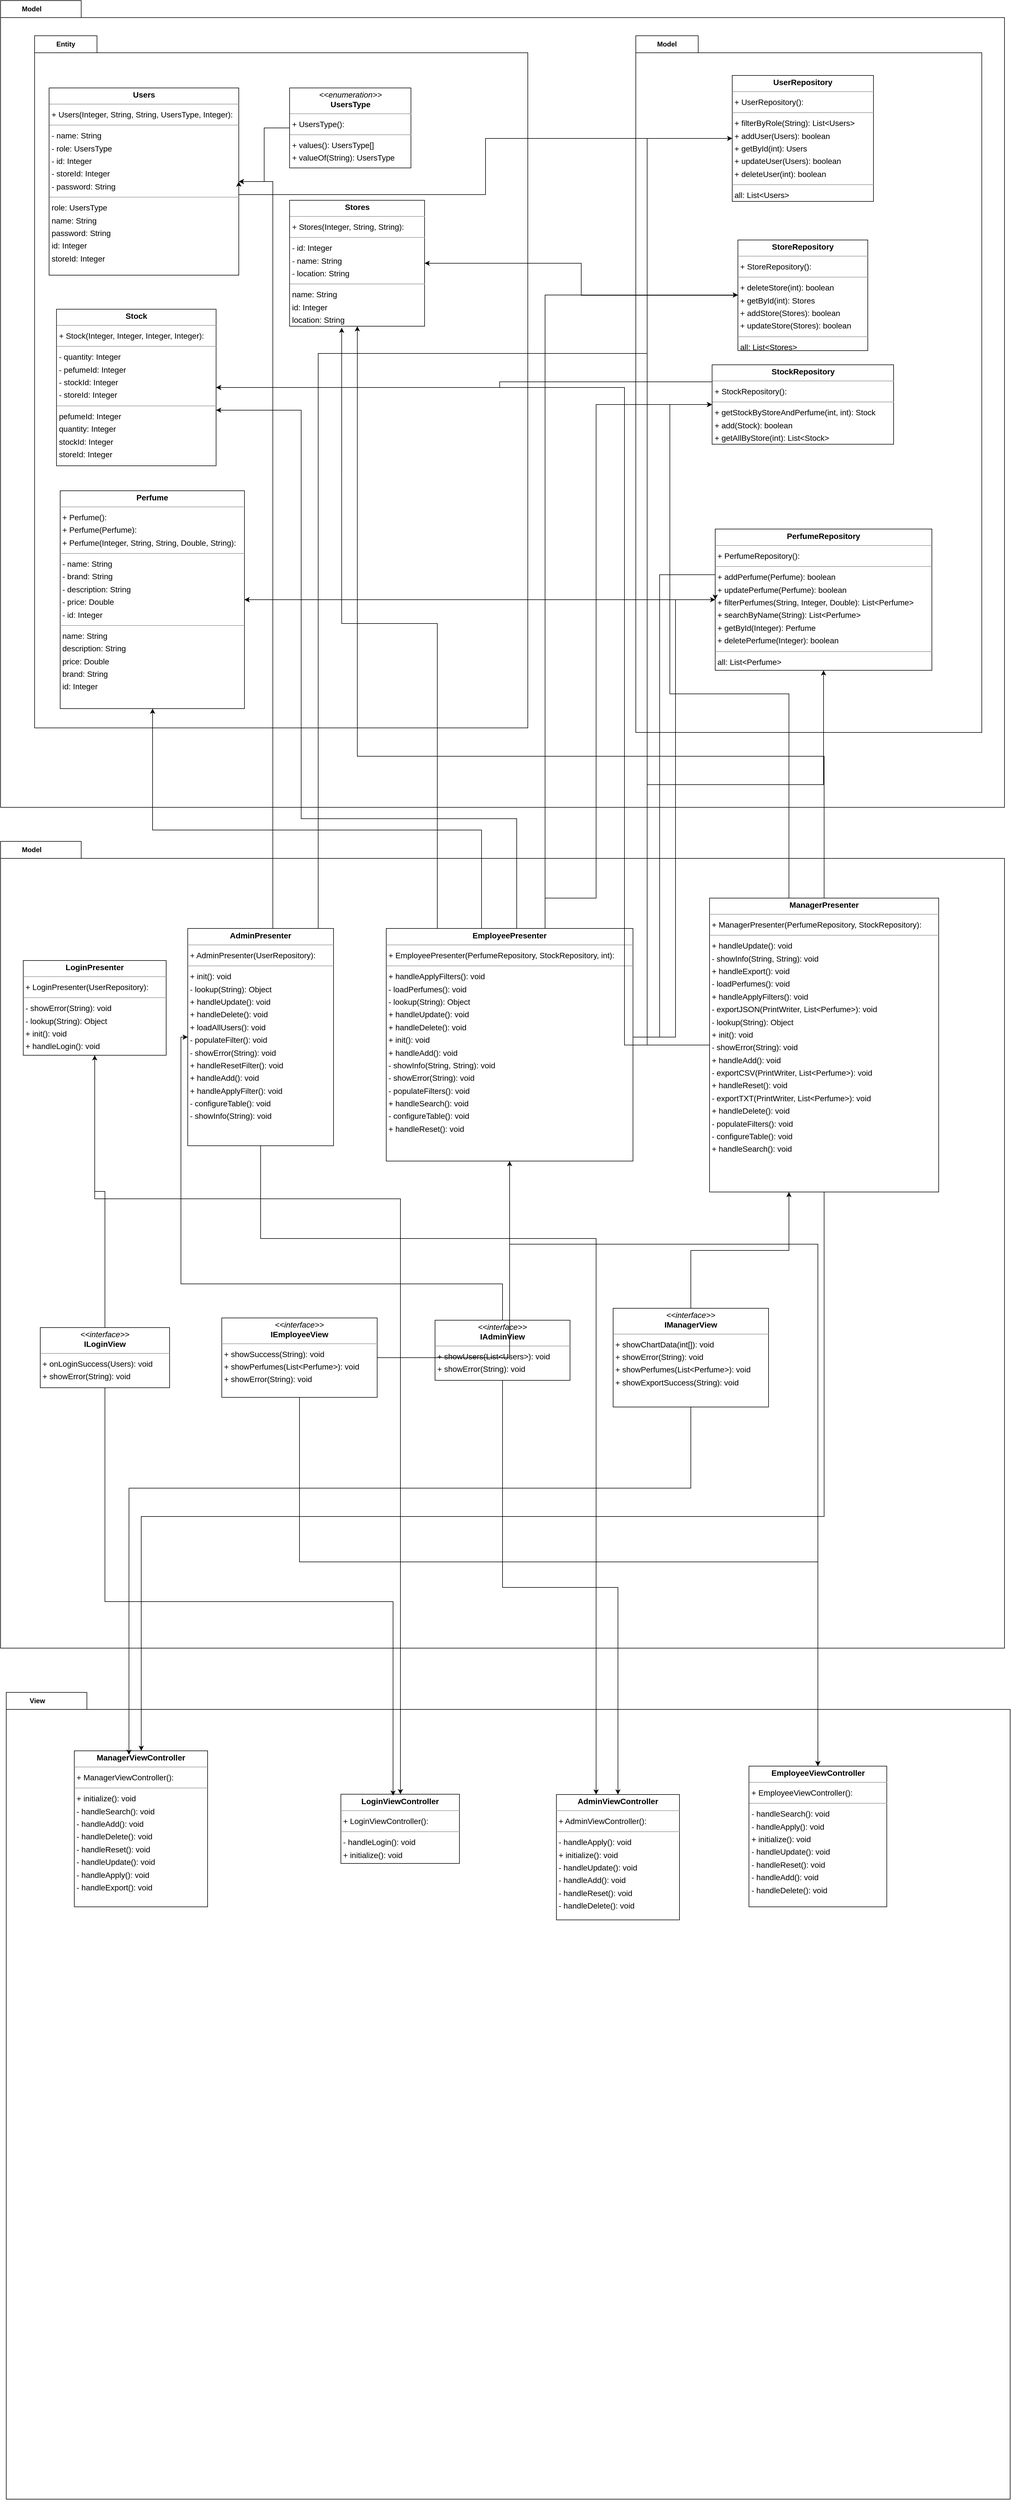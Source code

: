 <mxfile version="27.0.9">
  <diagram id="vB0ULoWuFr-RVPqRPjct" name="Page-1">
    <mxGraphModel dx="1405" dy="365" grid="1" gridSize="10" guides="1" tooltips="1" connect="1" arrows="1" fold="1" page="0" pageScale="1" pageWidth="850" pageHeight="1100" background="none" math="0" shadow="0">
      <root>
        <mxCell id="0" />
        <mxCell id="1" parent="0" />
        <mxCell id="8f1z-NfyuTeYd83FFEyt-1" value="Model" style="shape=folder;fontStyle=1;tabWidth=110;tabHeight=30;tabPosition=left;html=1;boundedLbl=1;labelInHeader=1;container=1;collapsible=0;whiteSpace=wrap;" vertex="1" parent="1">
          <mxGeometry x="1200" y="1548" width="1770" height="1422" as="geometry" />
        </mxCell>
        <mxCell id="8f1z-NfyuTeYd83FFEyt-2" value="" style="html=1;strokeColor=none;resizeWidth=1;resizeHeight=1;fillColor=none;part=1;connectable=0;allowArrows=0;deletable=0;whiteSpace=wrap;" vertex="1" parent="8f1z-NfyuTeYd83FFEyt-1">
          <mxGeometry width="1770" height="995.4" relative="1" as="geometry">
            <mxPoint y="30" as="offset" />
          </mxGeometry>
        </mxCell>
        <mxCell id="8f1z-NfyuTeYd83FFEyt-3" value="Entity" style="shape=folder;fontStyle=1;tabWidth=110;tabHeight=30;tabPosition=left;html=1;boundedLbl=1;labelInHeader=1;container=1;collapsible=0;whiteSpace=wrap;" vertex="1" parent="8f1z-NfyuTeYd83FFEyt-1">
          <mxGeometry x="60" y="62" width="869.55" height="1220" as="geometry" />
        </mxCell>
        <mxCell id="8f1z-NfyuTeYd83FFEyt-4" value="" style="html=1;strokeColor=none;resizeWidth=1;resizeHeight=1;fillColor=none;part=1;connectable=0;allowArrows=0;deletable=0;whiteSpace=wrap;" vertex="1" parent="8f1z-NfyuTeYd83FFEyt-3">
          <mxGeometry width="835.581" height="854" relative="1" as="geometry">
            <mxPoint y="30" as="offset" />
          </mxGeometry>
        </mxCell>
        <mxCell id="node19" value="&lt;p style=&quot;margin:0px;margin-top:4px;text-align:center;&quot;&gt;&lt;b&gt;Users&lt;/b&gt;&lt;/p&gt;&lt;hr size=&quot;1&quot;/&gt;&lt;p style=&quot;margin:0 0 0 4px;line-height:1.6;&quot;&gt;+ Users(Integer, String, String, UsersType, Integer): &lt;/p&gt;&lt;hr size=&quot;1&quot;/&gt;&lt;p style=&quot;margin:0 0 0 4px;line-height:1.6;&quot;&gt;- name: String&lt;br/&gt;- role: UsersType&lt;br/&gt;- id: Integer&lt;br/&gt;- storeId: Integer&lt;br/&gt;- password: String&lt;/p&gt;&lt;hr size=&quot;1&quot;/&gt;&lt;p style=&quot;margin:0 0 0 4px;line-height:1.6;&quot;&gt; role: UsersType&lt;br/&gt; name: String&lt;br/&gt; password: String&lt;br/&gt; id: Integer&lt;br/&gt; storeId: Integer&lt;/p&gt;" style="verticalAlign=top;align=left;overflow=fill;fontSize=14;fontFamily=Helvetica;html=1;rounded=0;shadow=0;comic=0;labelBackgroundColor=none;strokeWidth=1;" parent="8f1z-NfyuTeYd83FFEyt-3" vertex="1">
          <mxGeometry x="25.54" y="92" width="334.46" height="330" as="geometry" />
        </mxCell>
        <mxCell id="node16" value="&lt;p style=&quot;margin:0px;margin-top:4px;text-align:center;&quot;&gt;&lt;b&gt;Stock&lt;/b&gt;&lt;/p&gt;&lt;hr size=&quot;1&quot;/&gt;&lt;p style=&quot;margin:0 0 0 4px;line-height:1.6;&quot;&gt;+ Stock(Integer, Integer, Integer, Integer): &lt;/p&gt;&lt;hr size=&quot;1&quot;/&gt;&lt;p style=&quot;margin:0 0 0 4px;line-height:1.6;&quot;&gt;- quantity: Integer&lt;br/&gt;- pefumeId: Integer&lt;br/&gt;- stockId: Integer&lt;br/&gt;- storeId: Integer&lt;/p&gt;&lt;hr size=&quot;1&quot;/&gt;&lt;p style=&quot;margin:0 0 0 4px;line-height:1.6;&quot;&gt; pefumeId: Integer&lt;br/&gt; quantity: Integer&lt;br/&gt; stockId: Integer&lt;br/&gt; storeId: Integer&lt;/p&gt;" style="verticalAlign=top;align=left;overflow=fill;fontSize=14;fontFamily=Helvetica;html=1;rounded=0;shadow=0;comic=0;labelBackgroundColor=none;strokeWidth=1;" parent="8f1z-NfyuTeYd83FFEyt-3" vertex="1">
          <mxGeometry x="38.61" y="482" width="281.39" height="276" as="geometry" />
        </mxCell>
        <mxCell id="node20" value="&lt;p style=&quot;margin:0px;margin-top:4px;text-align:center;&quot;&gt;&lt;b&gt;Perfume&lt;/b&gt;&lt;/p&gt;&lt;hr size=&quot;1&quot;/&gt;&lt;p style=&quot;margin:0 0 0 4px;line-height:1.6;&quot;&gt;+ Perfume(): &lt;br/&gt;+ Perfume(Perfume): &lt;br/&gt;+ Perfume(Integer, String, String, Double, String): &lt;/p&gt;&lt;hr size=&quot;1&quot;/&gt;&lt;p style=&quot;margin:0 0 0 4px;line-height:1.6;&quot;&gt;- name: String&lt;br/&gt;- brand: String&lt;br/&gt;- description: String&lt;br/&gt;- price: Double&lt;br/&gt;- id: Integer&lt;/p&gt;&lt;hr size=&quot;1&quot;/&gt;&lt;p style=&quot;margin:0 0 0 4px;line-height:1.6;&quot;&gt; name: String&lt;br/&gt; description: String&lt;br/&gt; price: Double&lt;br/&gt; brand: String&lt;br/&gt; id: Integer&lt;/p&gt;" style="verticalAlign=top;align=left;overflow=fill;fontSize=14;fontFamily=Helvetica;html=1;rounded=0;shadow=0;comic=0;labelBackgroundColor=none;strokeWidth=1;" parent="8f1z-NfyuTeYd83FFEyt-3" vertex="1">
          <mxGeometry x="45.14" y="802" width="324.86" height="384" as="geometry" />
        </mxCell>
        <mxCell id="node7" value="&lt;p style=&quot;margin:0px;margin-top:4px;text-align:center;&quot;&gt;&lt;b&gt;Stores&lt;/b&gt;&lt;/p&gt;&lt;hr size=&quot;1&quot;/&gt;&lt;p style=&quot;margin:0 0 0 4px;line-height:1.6;&quot;&gt;+ Stores(Integer, String, String): &lt;/p&gt;&lt;hr size=&quot;1&quot;/&gt;&lt;p style=&quot;margin:0 0 0 4px;line-height:1.6;&quot;&gt;- id: Integer&lt;br/&gt;- name: String&lt;br/&gt;- location: String&lt;/p&gt;&lt;hr size=&quot;1&quot;/&gt;&lt;p style=&quot;margin:0 0 0 4px;line-height:1.6;&quot;&gt; name: String&lt;br/&gt; id: Integer&lt;br/&gt; location: String&lt;/p&gt;" style="verticalAlign=top;align=left;overflow=fill;fontSize=14;fontFamily=Helvetica;html=1;rounded=0;shadow=0;comic=0;labelBackgroundColor=none;strokeWidth=1;" parent="8f1z-NfyuTeYd83FFEyt-3" vertex="1">
          <mxGeometry x="449.55" y="290" width="238" height="222" as="geometry" />
        </mxCell>
        <mxCell id="8f1z-NfyuTeYd83FFEyt-6" style="edgeStyle=orthogonalEdgeStyle;rounded=0;orthogonalLoop=1;jettySize=auto;html=1;" edge="1" parent="8f1z-NfyuTeYd83FFEyt-3" source="node4" target="node19">
          <mxGeometry relative="1" as="geometry" />
        </mxCell>
        <mxCell id="node4" value="&lt;p style=&quot;margin:0px;margin-top:4px;text-align:center;&quot;&gt;&lt;i&gt;&amp;lt;&amp;lt;enumeration&amp;gt;&amp;gt;&lt;/i&gt;&lt;br/&gt;&lt;b&gt;UsersType&lt;/b&gt;&lt;/p&gt;&lt;hr size=&quot;1&quot;/&gt;&lt;p style=&quot;margin:0 0 0 4px;line-height:1.6;&quot;&gt;+ UsersType(): &lt;/p&gt;&lt;hr size=&quot;1&quot;/&gt;&lt;p style=&quot;margin:0 0 0 4px;line-height:1.6;&quot;&gt;+ values(): UsersType[]&lt;br/&gt;+ valueOf(String): UsersType&lt;/p&gt;" style="verticalAlign=top;align=left;overflow=fill;fontSize=14;fontFamily=Helvetica;html=1;rounded=0;shadow=0;comic=0;labelBackgroundColor=none;strokeWidth=1;" parent="8f1z-NfyuTeYd83FFEyt-3" vertex="1">
          <mxGeometry x="449.55" y="92" width="214" height="141" as="geometry" />
        </mxCell>
        <mxCell id="8f1z-NfyuTeYd83FFEyt-7" value="Model" style="shape=folder;fontStyle=1;tabWidth=110;tabHeight=30;tabPosition=left;html=1;boundedLbl=1;labelInHeader=1;container=1;collapsible=0;whiteSpace=wrap;" vertex="1" parent="8f1z-NfyuTeYd83FFEyt-1">
          <mxGeometry x="1120" y="62" width="610" height="1228" as="geometry" />
        </mxCell>
        <mxCell id="8f1z-NfyuTeYd83FFEyt-8" value="" style="html=1;strokeColor=none;resizeWidth=1;resizeHeight=1;fillColor=none;part=1;connectable=0;allowArrows=0;deletable=0;whiteSpace=wrap;" vertex="1" parent="8f1z-NfyuTeYd83FFEyt-7">
          <mxGeometry width="610" height="859.6" relative="1" as="geometry">
            <mxPoint y="30" as="offset" />
          </mxGeometry>
        </mxCell>
        <mxCell id="node18" value="&lt;p style=&quot;margin:0px;margin-top:4px;text-align:center;&quot;&gt;&lt;b&gt;UserRepository&lt;/b&gt;&lt;/p&gt;&lt;hr size=&quot;1&quot;/&gt;&lt;p style=&quot;margin:0 0 0 4px;line-height:1.6;&quot;&gt;+ UserRepository(): &lt;/p&gt;&lt;hr size=&quot;1&quot;/&gt;&lt;p style=&quot;margin:0 0 0 4px;line-height:1.6;&quot;&gt;+ filterByRole(String): List&amp;lt;Users&amp;gt;&lt;br/&gt;+ addUser(Users): boolean&lt;br/&gt;+ getById(int): Users&lt;br/&gt;+ updateUser(Users): boolean&lt;br/&gt;+ deleteUser(int): boolean&lt;/p&gt;&lt;hr size=&quot;1&quot;/&gt;&lt;p style=&quot;margin:0 0 0 4px;line-height:1.6;&quot;&gt; all: List&amp;lt;Users&amp;gt;&lt;/p&gt;" style="verticalAlign=top;align=left;overflow=fill;fontSize=14;fontFamily=Helvetica;html=1;rounded=0;shadow=0;comic=0;labelBackgroundColor=none;strokeWidth=1;" parent="8f1z-NfyuTeYd83FFEyt-7" vertex="1">
          <mxGeometry x="170" y="70" width="249" height="222" as="geometry" />
        </mxCell>
        <mxCell id="node13" value="&lt;p style=&quot;margin:0px;margin-top:4px;text-align:center;&quot;&gt;&lt;b&gt;StoreRepository&lt;/b&gt;&lt;/p&gt;&lt;hr size=&quot;1&quot;/&gt;&lt;p style=&quot;margin:0 0 0 4px;line-height:1.6;&quot;&gt;+ StoreRepository(): &lt;/p&gt;&lt;hr size=&quot;1&quot;/&gt;&lt;p style=&quot;margin:0 0 0 4px;line-height:1.6;&quot;&gt;+ deleteStore(int): boolean&lt;br/&gt;+ getById(int): Stores&lt;br/&gt;+ addStore(Stores): boolean&lt;br/&gt;+ updateStore(Stores): boolean&lt;/p&gt;&lt;hr size=&quot;1&quot;/&gt;&lt;p style=&quot;margin:0 0 0 4px;line-height:1.6;&quot;&gt; all: List&amp;lt;Stores&amp;gt;&lt;/p&gt;" style="verticalAlign=top;align=left;overflow=fill;fontSize=14;fontFamily=Helvetica;html=1;rounded=0;shadow=0;comic=0;labelBackgroundColor=none;strokeWidth=1;" parent="8f1z-NfyuTeYd83FFEyt-7" vertex="1">
          <mxGeometry x="180" y="360" width="229" height="195" as="geometry" />
        </mxCell>
        <mxCell id="node11" value="&lt;p style=&quot;margin:0px;margin-top:4px;text-align:center;&quot;&gt;&lt;b&gt;PerfumeRepository&lt;/b&gt;&lt;/p&gt;&lt;hr size=&quot;1&quot;/&gt;&lt;p style=&quot;margin:0 0 0 4px;line-height:1.6;&quot;&gt;+ PerfumeRepository(): &lt;/p&gt;&lt;hr size=&quot;1&quot;/&gt;&lt;p style=&quot;margin:0 0 0 4px;line-height:1.6;&quot;&gt;+ addPerfume(Perfume): boolean&lt;br/&gt;+ updatePerfume(Perfume): boolean&lt;br/&gt;+ filterPerfumes(String, Integer, Double): List&amp;lt;Perfume&amp;gt;&lt;br/&gt;+ searchByName(String): List&amp;lt;Perfume&amp;gt;&lt;br/&gt;+ getById(Integer): Perfume&lt;br/&gt;+ deletePerfume(Integer): boolean&lt;/p&gt;&lt;hr size=&quot;1&quot;/&gt;&lt;p style=&quot;margin:0 0 0 4px;line-height:1.6;&quot;&gt; all: List&amp;lt;Perfume&amp;gt;&lt;/p&gt;" style="verticalAlign=top;align=left;overflow=fill;fontSize=14;fontFamily=Helvetica;html=1;rounded=0;shadow=0;comic=0;labelBackgroundColor=none;strokeWidth=1;" parent="8f1z-NfyuTeYd83FFEyt-7" vertex="1">
          <mxGeometry x="140" y="869.5" width="382" height="249" as="geometry" />
        </mxCell>
        <mxCell id="node14" value="&lt;p style=&quot;margin:0px;margin-top:4px;text-align:center;&quot;&gt;&lt;b&gt;StockRepository&lt;/b&gt;&lt;/p&gt;&lt;hr size=&quot;1&quot;/&gt;&lt;p style=&quot;margin:0 0 0 4px;line-height:1.6;&quot;&gt;+ StockRepository(): &lt;/p&gt;&lt;hr size=&quot;1&quot;/&gt;&lt;p style=&quot;margin:0 0 0 4px;line-height:1.6;&quot;&gt;+ getStockByStoreAndPerfume(int, int): Stock&lt;br/&gt;+ add(Stock): boolean&lt;br/&gt;+ getAllByStore(int): List&amp;lt;Stock&amp;gt;&lt;/p&gt;" style="verticalAlign=top;align=left;overflow=fill;fontSize=14;fontFamily=Helvetica;html=1;rounded=0;shadow=0;comic=0;labelBackgroundColor=none;strokeWidth=1;" parent="8f1z-NfyuTeYd83FFEyt-7" vertex="1">
          <mxGeometry x="134.5" y="580" width="320" height="140" as="geometry" />
        </mxCell>
        <mxCell id="8f1z-NfyuTeYd83FFEyt-9" style="edgeStyle=orthogonalEdgeStyle;rounded=0;orthogonalLoop=1;jettySize=auto;html=1;entryX=1;entryY=0.5;entryDx=0;entryDy=0;" edge="1" parent="8f1z-NfyuTeYd83FFEyt-1" source="node18" target="node19">
          <mxGeometry relative="1" as="geometry">
            <Array as="points">
              <mxPoint x="855" y="243" />
              <mxPoint x="855" y="342" />
              <mxPoint x="420" y="342" />
            </Array>
          </mxGeometry>
        </mxCell>
        <mxCell id="8f1z-NfyuTeYd83FFEyt-10" style="edgeStyle=orthogonalEdgeStyle;rounded=0;orthogonalLoop=1;jettySize=auto;html=1;" edge="1" parent="8f1z-NfyuTeYd83FFEyt-1" source="node13" target="node7">
          <mxGeometry relative="1" as="geometry" />
        </mxCell>
        <mxCell id="8f1z-NfyuTeYd83FFEyt-11" style="edgeStyle=orthogonalEdgeStyle;rounded=0;orthogonalLoop=1;jettySize=auto;html=1;entryX=1;entryY=0.5;entryDx=0;entryDy=0;" edge="1" parent="8f1z-NfyuTeYd83FFEyt-1" source="node11" target="node20">
          <mxGeometry relative="1" as="geometry" />
        </mxCell>
        <mxCell id="8f1z-NfyuTeYd83FFEyt-12" style="edgeStyle=orthogonalEdgeStyle;rounded=0;orthogonalLoop=1;jettySize=auto;html=1;entryX=1;entryY=0.5;entryDx=0;entryDy=0;" edge="1" parent="8f1z-NfyuTeYd83FFEyt-1" source="node14" target="node16">
          <mxGeometry relative="1" as="geometry">
            <Array as="points">
              <mxPoint x="1415" y="672" />
              <mxPoint x="880" y="672" />
              <mxPoint x="880" y="682" />
            </Array>
          </mxGeometry>
        </mxCell>
        <mxCell id="8f1z-NfyuTeYd83FFEyt-13" value="Model" style="shape=folder;fontStyle=1;tabWidth=110;tabHeight=30;tabPosition=left;html=1;boundedLbl=1;labelInHeader=1;container=1;collapsible=0;whiteSpace=wrap;" vertex="1" parent="1">
          <mxGeometry x="1200" y="3030" width="1770" height="1422" as="geometry" />
        </mxCell>
        <mxCell id="8f1z-NfyuTeYd83FFEyt-14" value="" style="html=1;strokeColor=none;resizeWidth=1;resizeHeight=1;fillColor=none;part=1;connectable=0;allowArrows=0;deletable=0;whiteSpace=wrap;" vertex="1" parent="8f1z-NfyuTeYd83FFEyt-13">
          <mxGeometry width="1770" height="995.4" relative="1" as="geometry">
            <mxPoint y="30" as="offset" />
          </mxGeometry>
        </mxCell>
        <mxCell id="node15" value="&lt;p style=&quot;margin:0px;margin-top:4px;text-align:center;&quot;&gt;&lt;b&gt;AdminPresenter&lt;/b&gt;&lt;/p&gt;&lt;hr size=&quot;1&quot;/&gt;&lt;p style=&quot;margin:0 0 0 4px;line-height:1.6;&quot;&gt;+ AdminPresenter(UserRepository): &lt;/p&gt;&lt;hr size=&quot;1&quot;/&gt;&lt;p style=&quot;margin:0 0 0 4px;line-height:1.6;&quot;&gt;+ init(): void&lt;br/&gt;- lookup(String): Object&lt;br/&gt;+ handleUpdate(): void&lt;br/&gt;+ handleDelete(): void&lt;br/&gt;+ loadAllUsers(): void&lt;br/&gt;- populateFilter(): void&lt;br/&gt;- showError(String): void&lt;br/&gt;+ handleResetFilter(): void&lt;br/&gt;+ handleAdd(): void&lt;br/&gt;+ handleApplyFilter(): void&lt;br/&gt;- configureTable(): void&lt;br/&gt;- showInfo(String): void&lt;/p&gt;" style="verticalAlign=top;align=left;overflow=fill;fontSize=14;fontFamily=Helvetica;html=1;rounded=0;shadow=0;comic=0;labelBackgroundColor=none;strokeWidth=1;" parent="8f1z-NfyuTeYd83FFEyt-13" vertex="1">
          <mxGeometry x="330.0" y="153.5" width="257" height="383" as="geometry" />
        </mxCell>
        <mxCell id="node17" value="&lt;p style=&quot;margin:0px;margin-top:4px;text-align:center;&quot;&gt;&lt;b&gt;EmployeePresenter&lt;/b&gt;&lt;/p&gt;&lt;hr size=&quot;1&quot;/&gt;&lt;p style=&quot;margin:0 0 0 4px;line-height:1.6;&quot;&gt;+ EmployeePresenter(PerfumeRepository, StockRepository, int): &lt;/p&gt;&lt;hr size=&quot;1&quot;/&gt;&lt;p style=&quot;margin:0 0 0 4px;line-height:1.6;&quot;&gt;+ handleApplyFilters(): void&lt;br/&gt;- loadPerfumes(): void&lt;br/&gt;- lookup(String): Object&lt;br/&gt;+ handleUpdate(): void&lt;br/&gt;+ handleDelete(): void&lt;br/&gt;+ init(): void&lt;br/&gt;+ handleAdd(): void&lt;br/&gt;- showInfo(String, String): void&lt;br/&gt;- showError(String): void&lt;br/&gt;- populateFilters(): void&lt;br/&gt;+ handleSearch(): void&lt;br/&gt;- configureTable(): void&lt;br/&gt;+ handleReset(): void&lt;/p&gt;" style="verticalAlign=top;align=left;overflow=fill;fontSize=14;fontFamily=Helvetica;html=1;rounded=0;shadow=0;comic=0;labelBackgroundColor=none;strokeWidth=1;" parent="8f1z-NfyuTeYd83FFEyt-13" vertex="1">
          <mxGeometry x="680" y="153.5" width="435" height="410" as="geometry" />
        </mxCell>
        <mxCell id="node1" value="&lt;p style=&quot;margin:0px;margin-top:4px;text-align:center;&quot;&gt;&lt;b&gt;ManagerPresenter&lt;/b&gt;&lt;/p&gt;&lt;hr size=&quot;1&quot;/&gt;&lt;p style=&quot;margin:0 0 0 4px;line-height:1.6;&quot;&gt;+ ManagerPresenter(PerfumeRepository, StockRepository): &lt;/p&gt;&lt;hr size=&quot;1&quot;/&gt;&lt;p style=&quot;margin:0 0 0 4px;line-height:1.6;&quot;&gt;+ handleUpdate(): void&lt;br/&gt;- showInfo(String, String): void&lt;br/&gt;+ handleExport(): void&lt;br/&gt;- loadPerfumes(): void&lt;br/&gt;+ handleApplyFilters(): void&lt;br/&gt;- exportJSON(PrintWriter, List&amp;lt;Perfume&amp;gt;): void&lt;br/&gt;- lookup(String): Object&lt;br/&gt;+ init(): void&lt;br/&gt;- showError(String): void&lt;br/&gt;+ handleAdd(): void&lt;br/&gt;- exportCSV(PrintWriter, List&amp;lt;Perfume&amp;gt;): void&lt;br/&gt;+ handleReset(): void&lt;br/&gt;- exportTXT(PrintWriter, List&amp;lt;Perfume&amp;gt;): void&lt;br/&gt;+ handleDelete(): void&lt;br/&gt;- populateFilters(): void&lt;br/&gt;- configureTable(): void&lt;br/&gt;+ handleSearch(): void&lt;/p&gt;" style="verticalAlign=top;align=left;overflow=fill;fontSize=14;fontFamily=Helvetica;html=1;rounded=0;shadow=0;comic=0;labelBackgroundColor=none;strokeWidth=1;" parent="8f1z-NfyuTeYd83FFEyt-13" vertex="1">
          <mxGeometry x="1250" y="100" width="404" height="518" as="geometry" />
        </mxCell>
        <mxCell id="8f1z-NfyuTeYd83FFEyt-53" style="edgeStyle=orthogonalEdgeStyle;rounded=0;orthogonalLoop=1;jettySize=auto;html=1;" edge="1" parent="8f1z-NfyuTeYd83FFEyt-13" source="node3" target="node15">
          <mxGeometry relative="1" as="geometry">
            <Array as="points">
              <mxPoint x="885" y="780" />
              <mxPoint x="318" y="780" />
            </Array>
          </mxGeometry>
        </mxCell>
        <mxCell id="node3" value="&lt;p style=&quot;margin:0px;margin-top:4px;text-align:center;&quot;&gt;&lt;i&gt;&amp;lt;&amp;lt;interface&amp;gt;&amp;gt;&lt;/i&gt;&lt;br/&gt;&lt;b&gt;IAdminView&lt;/b&gt;&lt;/p&gt;&lt;hr size=&quot;1&quot;/&gt;&lt;p style=&quot;margin:0 0 0 4px;line-height:1.6;&quot;&gt;+ showUsers(List&amp;lt;Users&amp;gt;): void&lt;br/&gt;+ showError(String): void&lt;/p&gt;" style="verticalAlign=top;align=left;overflow=fill;fontSize=14;fontFamily=Helvetica;html=1;rounded=0;shadow=0;comic=0;labelBackgroundColor=none;strokeWidth=1;" parent="8f1z-NfyuTeYd83FFEyt-13" vertex="1">
          <mxGeometry x="766" y="844" width="238" height="106" as="geometry" />
        </mxCell>
        <mxCell id="8f1z-NfyuTeYd83FFEyt-54" style="edgeStyle=orthogonalEdgeStyle;rounded=0;orthogonalLoop=1;jettySize=auto;html=1;" edge="1" parent="8f1z-NfyuTeYd83FFEyt-13" source="node10" target="node1">
          <mxGeometry relative="1" as="geometry">
            <Array as="points">
              <mxPoint x="1217" y="721" />
              <mxPoint x="1390" y="721" />
            </Array>
          </mxGeometry>
        </mxCell>
        <mxCell id="node10" value="&lt;p style=&quot;margin:0px;margin-top:4px;text-align:center;&quot;&gt;&lt;i&gt;&amp;lt;&amp;lt;interface&amp;gt;&amp;gt;&lt;/i&gt;&lt;br/&gt;&lt;b&gt;IManagerView&lt;/b&gt;&lt;/p&gt;&lt;hr size=&quot;1&quot;/&gt;&lt;p style=&quot;margin:0 0 0 4px;line-height:1.6;&quot;&gt;+ showChartData(int[]): void&lt;br/&gt;+ showError(String): void&lt;br/&gt;+ showPerfumes(List&amp;lt;Perfume&amp;gt;): void&lt;br/&gt;+ showExportSuccess(String): void&lt;/p&gt;" style="verticalAlign=top;align=left;overflow=fill;fontSize=14;fontFamily=Helvetica;html=1;rounded=0;shadow=0;comic=0;labelBackgroundColor=none;strokeWidth=1;" parent="8f1z-NfyuTeYd83FFEyt-13" vertex="1">
          <mxGeometry x="1080" y="823" width="274" height="174" as="geometry" />
        </mxCell>
        <mxCell id="8f1z-NfyuTeYd83FFEyt-57" style="edgeStyle=orthogonalEdgeStyle;rounded=0;orthogonalLoop=1;jettySize=auto;html=1;" edge="1" parent="8f1z-NfyuTeYd83FFEyt-13" source="node6" target="node8">
          <mxGeometry relative="1" as="geometry" />
        </mxCell>
        <mxCell id="node6" value="&lt;p style=&quot;margin:0px;margin-top:4px;text-align:center;&quot;&gt;&lt;i&gt;&amp;lt;&amp;lt;interface&amp;gt;&amp;gt;&lt;/i&gt;&lt;br/&gt;&lt;b&gt;ILoginView&lt;/b&gt;&lt;/p&gt;&lt;hr size=&quot;1&quot;/&gt;&lt;p style=&quot;margin:0 0 0 4px;line-height:1.6;&quot;&gt;+ onLoginSuccess(Users): void&lt;br/&gt;+ showError(String): void&lt;/p&gt;" style="verticalAlign=top;align=left;overflow=fill;fontSize=14;fontFamily=Helvetica;html=1;rounded=0;shadow=0;comic=0;labelBackgroundColor=none;strokeWidth=1;" parent="8f1z-NfyuTeYd83FFEyt-13" vertex="1">
          <mxGeometry x="70" y="857" width="228" height="106" as="geometry" />
        </mxCell>
        <mxCell id="8f1z-NfyuTeYd83FFEyt-52" style="edgeStyle=orthogonalEdgeStyle;rounded=0;orthogonalLoop=1;jettySize=auto;html=1;" edge="1" parent="8f1z-NfyuTeYd83FFEyt-13" source="node9" target="node17">
          <mxGeometry relative="1" as="geometry" />
        </mxCell>
        <mxCell id="node9" value="&lt;p style=&quot;margin:0px;margin-top:4px;text-align:center;&quot;&gt;&lt;i&gt;&amp;lt;&amp;lt;interface&amp;gt;&amp;gt;&lt;/i&gt;&lt;br/&gt;&lt;b&gt;IEmployeeView&lt;/b&gt;&lt;/p&gt;&lt;hr size=&quot;1&quot;/&gt;&lt;p style=&quot;margin:0 0 0 4px;line-height:1.6;&quot;&gt;+ showSuccess(String): void&lt;br/&gt;+ showPerfumes(List&amp;lt;Perfume&amp;gt;): void&lt;br/&gt;+ showError(String): void&lt;/p&gt;" style="verticalAlign=top;align=left;overflow=fill;fontSize=14;fontFamily=Helvetica;html=1;rounded=0;shadow=0;comic=0;labelBackgroundColor=none;strokeWidth=1;" parent="8f1z-NfyuTeYd83FFEyt-13" vertex="1">
          <mxGeometry x="390" y="840" width="274" height="140" as="geometry" />
        </mxCell>
        <mxCell id="node8" value="&lt;p style=&quot;margin:0px;margin-top:4px;text-align:center;&quot;&gt;&lt;b&gt;LoginPresenter&lt;/b&gt;&lt;/p&gt;&lt;hr size=&quot;1&quot;/&gt;&lt;p style=&quot;margin:0 0 0 4px;line-height:1.6;&quot;&gt;+ LoginPresenter(UserRepository): &lt;/p&gt;&lt;hr size=&quot;1&quot;/&gt;&lt;p style=&quot;margin:0 0 0 4px;line-height:1.6;&quot;&gt;- showError(String): void&lt;br/&gt;- lookup(String): Object&lt;br/&gt;+ init(): void&lt;br/&gt;+ handleLogin(): void&lt;/p&gt;" style="verticalAlign=top;align=left;overflow=fill;fontSize=14;fontFamily=Helvetica;html=1;rounded=0;shadow=0;comic=0;labelBackgroundColor=none;strokeWidth=1;" parent="8f1z-NfyuTeYd83FFEyt-13" vertex="1">
          <mxGeometry x="40" y="210" width="252" height="167" as="geometry" />
        </mxCell>
        <mxCell id="8f1z-NfyuTeYd83FFEyt-33" style="edgeStyle=orthogonalEdgeStyle;rounded=0;orthogonalLoop=1;jettySize=auto;html=1;" edge="1" parent="1" source="node17" target="node20">
          <mxGeometry relative="1" as="geometry">
            <Array as="points">
              <mxPoint x="2048" y="3010" />
              <mxPoint x="1468" y="3010" />
            </Array>
          </mxGeometry>
        </mxCell>
        <mxCell id="8f1z-NfyuTeYd83FFEyt-34" style="edgeStyle=orthogonalEdgeStyle;rounded=0;orthogonalLoop=1;jettySize=auto;html=1;" edge="1" parent="1" source="node17" target="node16">
          <mxGeometry relative="1" as="geometry">
            <Array as="points">
              <mxPoint x="2110" y="2990" />
              <mxPoint x="1730" y="2990" />
              <mxPoint x="1730" y="2270" />
            </Array>
          </mxGeometry>
        </mxCell>
        <mxCell id="8f1z-NfyuTeYd83FFEyt-35" style="edgeStyle=orthogonalEdgeStyle;rounded=0;orthogonalLoop=1;jettySize=auto;html=1;entryX=0.386;entryY=1.012;entryDx=0;entryDy=0;entryPerimeter=0;" edge="1" parent="1" source="node17" target="node7">
          <mxGeometry relative="1" as="geometry">
            <Array as="points">
              <mxPoint x="1970" y="2646" />
              <mxPoint x="1801" y="2646" />
            </Array>
          </mxGeometry>
        </mxCell>
        <mxCell id="8f1z-NfyuTeYd83FFEyt-36" style="edgeStyle=orthogonalEdgeStyle;rounded=0;orthogonalLoop=1;jettySize=auto;html=1;entryX=0;entryY=0.5;entryDx=0;entryDy=0;" edge="1" parent="1" source="node17" target="node11">
          <mxGeometry relative="1" as="geometry">
            <Array as="points">
              <mxPoint x="2362" y="3375" />
              <mxPoint x="2362" y="2560" />
              <mxPoint x="2460" y="2560" />
            </Array>
          </mxGeometry>
        </mxCell>
        <mxCell id="8f1z-NfyuTeYd83FFEyt-37" style="edgeStyle=orthogonalEdgeStyle;rounded=0;orthogonalLoop=1;jettySize=auto;html=1;entryX=0;entryY=0.5;entryDx=0;entryDy=0;" edge="1" parent="1" source="node17" target="node14">
          <mxGeometry relative="1" as="geometry">
            <Array as="points">
              <mxPoint x="2160" y="3130" />
              <mxPoint x="2250" y="3130" />
              <mxPoint x="2250" y="2260" />
            </Array>
          </mxGeometry>
        </mxCell>
        <mxCell id="8f1z-NfyuTeYd83FFEyt-38" style="edgeStyle=orthogonalEdgeStyle;rounded=0;orthogonalLoop=1;jettySize=auto;html=1;" edge="1" parent="1" source="node1" target="node11">
          <mxGeometry relative="1" as="geometry" />
        </mxCell>
        <mxCell id="8f1z-NfyuTeYd83FFEyt-39" style="edgeStyle=orthogonalEdgeStyle;rounded=0;orthogonalLoop=1;jettySize=auto;html=1;" edge="1" parent="1" source="node1" target="node14">
          <mxGeometry relative="1" as="geometry">
            <Array as="points">
              <mxPoint x="2590" y="2770" />
              <mxPoint x="2380" y="2770" />
              <mxPoint x="2380" y="2260" />
            </Array>
          </mxGeometry>
        </mxCell>
        <mxCell id="8f1z-NfyuTeYd83FFEyt-40" style="edgeStyle=orthogonalEdgeStyle;rounded=0;orthogonalLoop=1;jettySize=auto;html=1;" edge="1" parent="1" source="node1" target="node13">
          <mxGeometry relative="1" as="geometry">
            <Array as="points">
              <mxPoint x="2652" y="2930" />
              <mxPoint x="2340" y="2930" />
              <mxPoint x="2340" y="2067" />
            </Array>
          </mxGeometry>
        </mxCell>
        <mxCell id="8f1z-NfyuTeYd83FFEyt-41" style="edgeStyle=orthogonalEdgeStyle;rounded=0;orthogonalLoop=1;jettySize=auto;html=1;" edge="1" parent="1" source="node17" target="node13">
          <mxGeometry relative="1" as="geometry">
            <Array as="points">
              <mxPoint x="2160" y="2067" />
            </Array>
          </mxGeometry>
        </mxCell>
        <mxCell id="8f1z-NfyuTeYd83FFEyt-42" style="edgeStyle=orthogonalEdgeStyle;rounded=0;orthogonalLoop=1;jettySize=auto;html=1;" edge="1" parent="1" source="node17" target="node11">
          <mxGeometry relative="1" as="geometry">
            <Array as="points">
              <mxPoint x="2390" y="3375" />
              <mxPoint x="2390" y="2604" />
            </Array>
          </mxGeometry>
        </mxCell>
        <mxCell id="8f1z-NfyuTeYd83FFEyt-43" style="edgeStyle=orthogonalEdgeStyle;rounded=0;orthogonalLoop=1;jettySize=auto;html=1;entryX=1;entryY=0.5;entryDx=0;entryDy=0;" edge="1" parent="1" source="node1" target="node20">
          <mxGeometry relative="1" as="geometry">
            <Array as="points">
              <mxPoint x="2340" y="3389" />
              <mxPoint x="2340" y="2604" />
            </Array>
          </mxGeometry>
        </mxCell>
        <mxCell id="8f1z-NfyuTeYd83FFEyt-44" style="edgeStyle=orthogonalEdgeStyle;rounded=0;orthogonalLoop=1;jettySize=auto;html=1;entryX=1;entryY=0.5;entryDx=0;entryDy=0;" edge="1" parent="1" source="node1" target="node16">
          <mxGeometry relative="1" as="geometry">
            <Array as="points">
              <mxPoint x="2300" y="3389" />
              <mxPoint x="2300" y="2230" />
            </Array>
          </mxGeometry>
        </mxCell>
        <mxCell id="8f1z-NfyuTeYd83FFEyt-45" style="edgeStyle=orthogonalEdgeStyle;rounded=0;orthogonalLoop=1;jettySize=auto;html=1;" edge="1" parent="1" source="node1" target="node7">
          <mxGeometry relative="1" as="geometry">
            <Array as="points">
              <mxPoint x="2652" y="2880" />
              <mxPoint x="1829" y="2880" />
            </Array>
          </mxGeometry>
        </mxCell>
        <mxCell id="8f1z-NfyuTeYd83FFEyt-46" style="edgeStyle=orthogonalEdgeStyle;rounded=0;orthogonalLoop=1;jettySize=auto;html=1;" edge="1" parent="1" source="node15" target="node18">
          <mxGeometry relative="1" as="geometry">
            <Array as="points">
              <mxPoint x="1760" y="3375" />
              <mxPoint x="1760" y="2170" />
              <mxPoint x="2340" y="2170" />
              <mxPoint x="2340" y="1791" />
            </Array>
          </mxGeometry>
        </mxCell>
        <mxCell id="8f1z-NfyuTeYd83FFEyt-47" style="edgeStyle=orthogonalEdgeStyle;rounded=0;orthogonalLoop=1;jettySize=auto;html=1;" edge="1" parent="1" source="node15" target="node19">
          <mxGeometry relative="1" as="geometry">
            <Array as="points">
              <mxPoint x="1680" y="3375" />
              <mxPoint x="1680" y="1867" />
            </Array>
          </mxGeometry>
        </mxCell>
        <mxCell id="8f1z-NfyuTeYd83FFEyt-59" value="View" style="shape=folder;fontStyle=1;tabWidth=110;tabHeight=30;tabPosition=left;html=1;boundedLbl=1;labelInHeader=1;container=1;collapsible=0;whiteSpace=wrap;" vertex="1" parent="1">
          <mxGeometry x="1210" y="4530" width="1770" height="1422" as="geometry" />
        </mxCell>
        <mxCell id="8f1z-NfyuTeYd83FFEyt-60" value="" style="html=1;strokeColor=none;resizeWidth=1;resizeHeight=1;fillColor=none;part=1;connectable=0;allowArrows=0;deletable=0;whiteSpace=wrap;" vertex="1" parent="8f1z-NfyuTeYd83FFEyt-59">
          <mxGeometry width="1770" height="995.4" relative="1" as="geometry">
            <mxPoint y="30" as="offset" />
          </mxGeometry>
        </mxCell>
        <mxCell id="node2" value="&lt;p style=&quot;margin:0px;margin-top:4px;text-align:center;&quot;&gt;&lt;b&gt;EmployeeViewController&lt;/b&gt;&lt;/p&gt;&lt;hr size=&quot;1&quot;/&gt;&lt;p style=&quot;margin:0 0 0 4px;line-height:1.6;&quot;&gt;+ EmployeeViewController(): &lt;/p&gt;&lt;hr size=&quot;1&quot;/&gt;&lt;p style=&quot;margin:0 0 0 4px;line-height:1.6;&quot;&gt;- handleSearch(): void&lt;br/&gt;- handleApply(): void&lt;br/&gt;+ initialize(): void&lt;br/&gt;- handleUpdate(): void&lt;br/&gt;- handleReset(): void&lt;br/&gt;- handleAdd(): void&lt;br/&gt;- handleDelete(): void&lt;/p&gt;" style="verticalAlign=top;align=left;overflow=fill;fontSize=14;fontFamily=Helvetica;html=1;rounded=0;shadow=0;comic=0;labelBackgroundColor=none;strokeWidth=1;" parent="8f1z-NfyuTeYd83FFEyt-59" vertex="1">
          <mxGeometry x="1309.5" y="130" width="243" height="248" as="geometry" />
        </mxCell>
        <mxCell id="node12" value="&lt;p style=&quot;margin:0px;margin-top:4px;text-align:center;&quot;&gt;&lt;b&gt;AdminViewController&lt;/b&gt;&lt;/p&gt;&lt;hr size=&quot;1&quot;/&gt;&lt;p style=&quot;margin:0 0 0 4px;line-height:1.6;&quot;&gt;+ AdminViewController(): &lt;/p&gt;&lt;hr size=&quot;1&quot;/&gt;&lt;p style=&quot;margin:0 0 0 4px;line-height:1.6;&quot;&gt;- handleApply(): void&lt;br/&gt;+ initialize(): void&lt;br/&gt;- handleUpdate(): void&lt;br/&gt;- handleAdd(): void&lt;br/&gt;- handleReset(): void&lt;br/&gt;- handleDelete(): void&lt;/p&gt;" style="verticalAlign=top;align=left;overflow=fill;fontSize=14;fontFamily=Helvetica;html=1;rounded=0;shadow=0;comic=0;labelBackgroundColor=none;strokeWidth=1;" parent="8f1z-NfyuTeYd83FFEyt-59" vertex="1">
          <mxGeometry x="970" y="180" width="217" height="221" as="geometry" />
        </mxCell>
        <mxCell id="node21" value="&lt;p style=&quot;margin:0px;margin-top:4px;text-align:center;&quot;&gt;&lt;b&gt;LoginViewController&lt;/b&gt;&lt;/p&gt;&lt;hr size=&quot;1&quot;/&gt;&lt;p style=&quot;margin:0 0 0 4px;line-height:1.6;&quot;&gt;+ LoginViewController(): &lt;/p&gt;&lt;hr size=&quot;1&quot;/&gt;&lt;p style=&quot;margin:0 0 0 4px;line-height:1.6;&quot;&gt;- handleLogin(): void&lt;br/&gt;+ initialize(): void&lt;/p&gt;" style="verticalAlign=top;align=left;overflow=fill;fontSize=14;fontFamily=Helvetica;html=1;rounded=0;shadow=0;comic=0;labelBackgroundColor=none;strokeWidth=1;" parent="8f1z-NfyuTeYd83FFEyt-59" vertex="1">
          <mxGeometry x="590" y="179.5" width="209" height="122" as="geometry" />
        </mxCell>
        <mxCell id="node5" value="&lt;p style=&quot;margin:0px;margin-top:4px;text-align:center;&quot;&gt;&lt;b&gt;ManagerViewController&lt;/b&gt;&lt;/p&gt;&lt;hr size=&quot;1&quot;/&gt;&lt;p style=&quot;margin:0 0 0 4px;line-height:1.6;&quot;&gt;+ ManagerViewController(): &lt;/p&gt;&lt;hr size=&quot;1&quot;/&gt;&lt;p style=&quot;margin:0 0 0 4px;line-height:1.6;&quot;&gt;+ initialize(): void&lt;br/&gt;- handleSearch(): void&lt;br/&gt;- handleAdd(): void&lt;br/&gt;- handleDelete(): void&lt;br/&gt;- handleReset(): void&lt;br/&gt;- handleUpdate(): void&lt;br/&gt;- handleApply(): void&lt;br/&gt;- handleExport(): void&lt;/p&gt;" style="verticalAlign=top;align=left;overflow=fill;fontSize=14;fontFamily=Helvetica;html=1;rounded=0;shadow=0;comic=0;labelBackgroundColor=none;strokeWidth=1;" parent="8f1z-NfyuTeYd83FFEyt-59" vertex="1">
          <mxGeometry x="120" y="103" width="235" height="275" as="geometry" />
        </mxCell>
        <mxCell id="8f1z-NfyuTeYd83FFEyt-74" style="edgeStyle=orthogonalEdgeStyle;rounded=0;orthogonalLoop=1;jettySize=auto;html=1;entryX=0.41;entryY=0.025;entryDx=0;entryDy=0;entryPerimeter=0;" edge="1" parent="1" source="node10" target="node5">
          <mxGeometry relative="1" as="geometry">
            <Array as="points">
              <mxPoint x="2417" y="4170" />
              <mxPoint x="1426" y="4170" />
            </Array>
          </mxGeometry>
        </mxCell>
        <mxCell id="8f1z-NfyuTeYd83FFEyt-75" style="edgeStyle=orthogonalEdgeStyle;rounded=0;orthogonalLoop=1;jettySize=auto;html=1;" edge="1" parent="1" source="node1" target="node5">
          <mxGeometry relative="1" as="geometry">
            <Array as="points">
              <mxPoint x="2652" y="4220" />
              <mxPoint x="1448" y="4220" />
            </Array>
          </mxGeometry>
        </mxCell>
        <mxCell id="8f1z-NfyuTeYd83FFEyt-76" style="edgeStyle=orthogonalEdgeStyle;rounded=0;orthogonalLoop=1;jettySize=auto;html=1;entryX=0.44;entryY=0.02;entryDx=0;entryDy=0;entryPerimeter=0;" edge="1" parent="1" source="node6" target="node21">
          <mxGeometry relative="1" as="geometry">
            <Array as="points">
              <mxPoint x="1384" y="4370" />
              <mxPoint x="1892" y="4370" />
            </Array>
          </mxGeometry>
        </mxCell>
        <mxCell id="8f1z-NfyuTeYd83FFEyt-77" style="edgeStyle=orthogonalEdgeStyle;rounded=0;orthogonalLoop=1;jettySize=auto;html=1;" edge="1" parent="1" source="node8" target="node21">
          <mxGeometry relative="1" as="geometry">
            <Array as="points">
              <mxPoint x="1366" y="3660" />
              <mxPoint x="1905" y="3660" />
            </Array>
          </mxGeometry>
        </mxCell>
        <mxCell id="8f1z-NfyuTeYd83FFEyt-78" style="edgeStyle=orthogonalEdgeStyle;rounded=0;orthogonalLoop=1;jettySize=auto;html=1;" edge="1" parent="1" source="node15" target="node12">
          <mxGeometry relative="1" as="geometry">
            <Array as="points">
              <mxPoint x="1659" y="3730" />
              <mxPoint x="2250" y="3730" />
            </Array>
          </mxGeometry>
        </mxCell>
        <mxCell id="8f1z-NfyuTeYd83FFEyt-79" style="edgeStyle=orthogonalEdgeStyle;rounded=0;orthogonalLoop=1;jettySize=auto;html=1;" edge="1" parent="1" source="node3" target="node12">
          <mxGeometry relative="1" as="geometry" />
        </mxCell>
        <mxCell id="8f1z-NfyuTeYd83FFEyt-81" style="edgeStyle=orthogonalEdgeStyle;rounded=0;orthogonalLoop=1;jettySize=auto;html=1;" edge="1" parent="1" source="node9" target="node2">
          <mxGeometry relative="1" as="geometry">
            <Array as="points">
              <mxPoint x="1727" y="4300" />
              <mxPoint x="2641" y="4300" />
            </Array>
          </mxGeometry>
        </mxCell>
        <mxCell id="8f1z-NfyuTeYd83FFEyt-82" style="edgeStyle=orthogonalEdgeStyle;rounded=0;orthogonalLoop=1;jettySize=auto;html=1;" edge="1" parent="1" source="node17" target="node2">
          <mxGeometry relative="1" as="geometry">
            <Array as="points">
              <mxPoint x="2098" y="3740" />
              <mxPoint x="2641" y="3740" />
            </Array>
          </mxGeometry>
        </mxCell>
      </root>
    </mxGraphModel>
  </diagram>
</mxfile>
